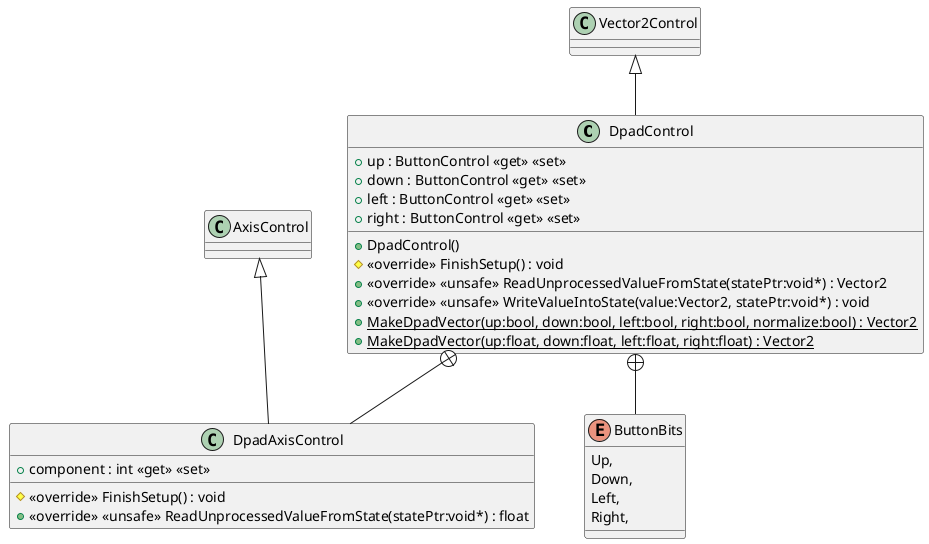 @startuml
class DpadControl {
    + up : ButtonControl <<get>> <<set>>
    + down : ButtonControl <<get>> <<set>>
    + left : ButtonControl <<get>> <<set>>
    + right : ButtonControl <<get>> <<set>>
    + DpadControl()
    # <<override>> FinishSetup() : void
    + <<override>> <<unsafe>> ReadUnprocessedValueFromState(statePtr:void*) : Vector2
    + <<override>> <<unsafe>> WriteValueIntoState(value:Vector2, statePtr:void*) : void
    + {static} MakeDpadVector(up:bool, down:bool, left:bool, right:bool, normalize:bool) : Vector2
    + {static} MakeDpadVector(up:float, down:float, left:float, right:float) : Vector2
}
class DpadAxisControl {
    + component : int <<get>> <<set>>
    # <<override>> FinishSetup() : void
    + <<override>> <<unsafe>> ReadUnprocessedValueFromState(statePtr:void*) : float
}
enum ButtonBits {
    Up,
    Down,
    Left,
    Right,
}
Vector2Control <|-- DpadControl
DpadControl +-- DpadAxisControl
AxisControl <|-- DpadAxisControl
DpadControl +-- ButtonBits
@enduml
